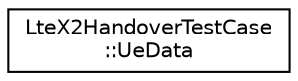 digraph "Graphical Class Hierarchy"
{
 // LATEX_PDF_SIZE
  edge [fontname="Helvetica",fontsize="10",labelfontname="Helvetica",labelfontsize="10"];
  node [fontname="Helvetica",fontsize="10",shape=record];
  rankdir="LR";
  Node0 [label="LteX2HandoverTestCase\l::UeData",height=0.2,width=0.4,color="black", fillcolor="white", style="filled",URL="$struct_lte_x2_handover_test_case_1_1_ue_data.html",tooltip="UeData structure."];
}
